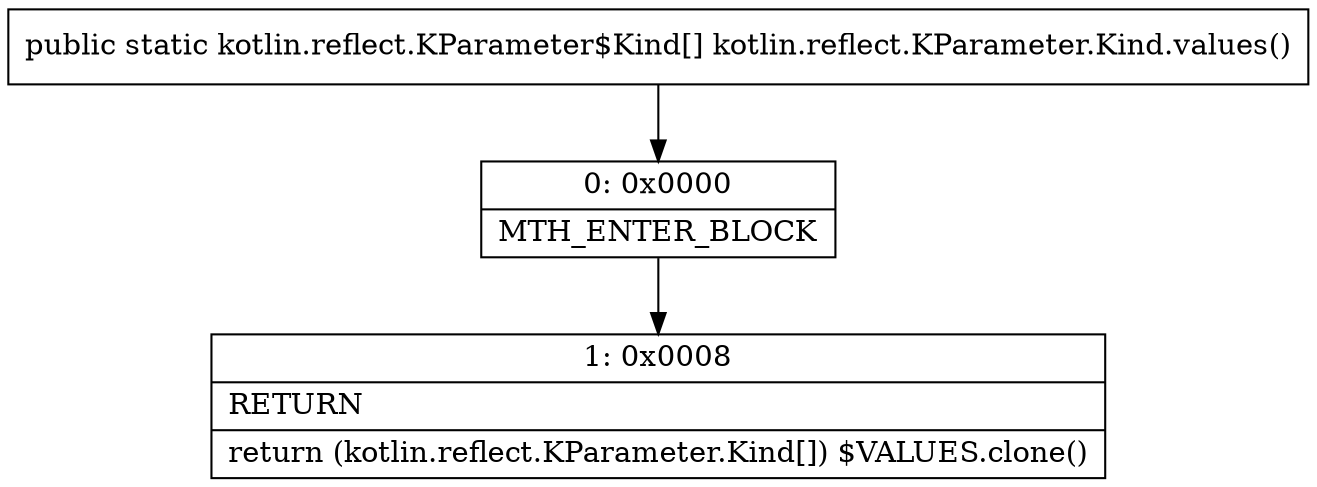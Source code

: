 digraph "CFG forkotlin.reflect.KParameter.Kind.values()[Lkotlin\/reflect\/KParameter$Kind;" {
Node_0 [shape=record,label="{0\:\ 0x0000|MTH_ENTER_BLOCK\l}"];
Node_1 [shape=record,label="{1\:\ 0x0008|RETURN\l|return (kotlin.reflect.KParameter.Kind[]) $VALUES.clone()\l}"];
MethodNode[shape=record,label="{public static kotlin.reflect.KParameter$Kind[] kotlin.reflect.KParameter.Kind.values() }"];
MethodNode -> Node_0;
Node_0 -> Node_1;
}

